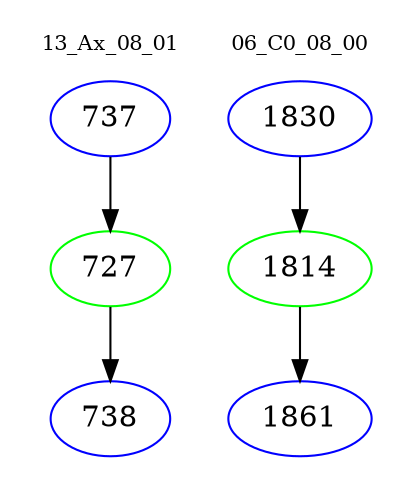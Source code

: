 digraph{
subgraph cluster_0 {
color = white
label = "13_Ax_08_01";
fontsize=10;
T0_737 [label="737", color="blue"]
T0_737 -> T0_727 [color="black"]
T0_727 [label="727", color="green"]
T0_727 -> T0_738 [color="black"]
T0_738 [label="738", color="blue"]
}
subgraph cluster_1 {
color = white
label = "06_C0_08_00";
fontsize=10;
T1_1830 [label="1830", color="blue"]
T1_1830 -> T1_1814 [color="black"]
T1_1814 [label="1814", color="green"]
T1_1814 -> T1_1861 [color="black"]
T1_1861 [label="1861", color="blue"]
}
}
